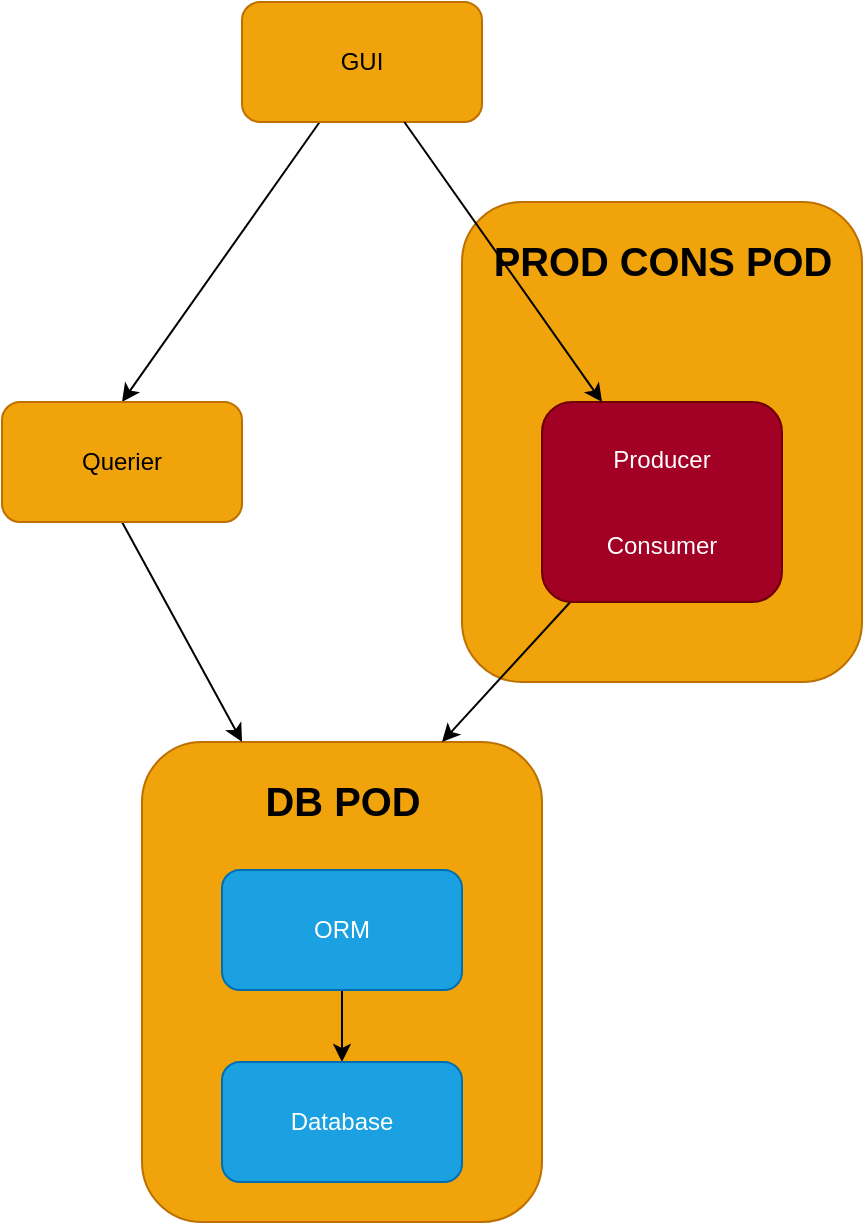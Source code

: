 <mxfile>
    <diagram id="oj54Lbj18-KllZotTanI" name="Page-1">
        <mxGraphModel dx="486" dy="702" grid="1" gridSize="10" guides="1" tooltips="1" connect="1" arrows="1" fold="1" page="1" pageScale="1" pageWidth="850" pageHeight="1100" math="0" shadow="0">
            <root>
                <mxCell id="0"/>
                <mxCell id="1" parent="0"/>
                <mxCell id="2" value="" style="rounded=1;whiteSpace=wrap;html=1;fillColor=#f0a30a;fontColor=#000000;strokeColor=#BD7000;" parent="1" vertex="1">
                    <mxGeometry x="240" y="430" width="200" height="240" as="geometry"/>
                </mxCell>
                <mxCell id="18" style="edgeStyle=none;html=1;entryX=0.25;entryY=0;entryDx=0;entryDy=0;exitX=0.5;exitY=1;exitDx=0;exitDy=0;" parent="1" target="2" edge="1" source="32">
                    <mxGeometry relative="1" as="geometry">
                        <mxPoint x="220.625" y="240" as="sourcePoint"/>
                    </mxGeometry>
                </mxCell>
                <mxCell id="14" value="" style="edgeStyle=none;html=1;" parent="1" source="11" target="13" edge="1">
                    <mxGeometry relative="1" as="geometry"/>
                </mxCell>
                <mxCell id="11" value="ORM" style="whiteSpace=wrap;html=1;rounded=1;fillColor=#1ba1e2;fontColor=#ffffff;strokeColor=#006EAF;" parent="1" vertex="1">
                    <mxGeometry x="280" y="494" width="120" height="60" as="geometry"/>
                </mxCell>
                <mxCell id="13" value="Database" style="whiteSpace=wrap;html=1;rounded=1;fillColor=#1ba1e2;fontColor=#ffffff;strokeColor=#006EAF;" parent="1" vertex="1">
                    <mxGeometry x="280" y="590" width="120" height="60" as="geometry"/>
                </mxCell>
                <mxCell id="27" style="edgeStyle=none;html=1;entryX=0.5;entryY=0;entryDx=0;entryDy=0;" parent="1" source="28" target="32" edge="1">
                    <mxGeometry relative="1" as="geometry"/>
                </mxCell>
                <mxCell id="28" value="GUI" style="rounded=1;whiteSpace=wrap;html=1;fillColor=#f0a30a;fontColor=#000000;strokeColor=#BD7000;" parent="1" vertex="1">
                    <mxGeometry x="290" y="60" width="120" height="60" as="geometry"/>
                </mxCell>
                <mxCell id="32" value="Querier" style="rounded=1;whiteSpace=wrap;html=1;fillColor=#f0a30a;fontColor=#000000;strokeColor=#BD7000;" parent="1" vertex="1">
                    <mxGeometry x="170" y="260" width="120" height="60" as="geometry"/>
                </mxCell>
                <mxCell id="35" value="&lt;h5&gt;DB POD&lt;/h5&gt;" style="text;html=1;fontSize=24;fontStyle=1;verticalAlign=middle;align=center;fillColor=none;shadow=1;fontColor=#000000;" parent="1" vertex="1">
                    <mxGeometry x="290" y="440" width="100" height="40" as="geometry"/>
                </mxCell>
                <mxCell id="36" value="" style="rounded=1;whiteSpace=wrap;html=1;fillColor=#f0a30a;fontColor=#000000;strokeColor=#BD7000;" vertex="1" parent="1">
                    <mxGeometry x="400" y="160" width="200" height="240" as="geometry"/>
                </mxCell>
                <mxCell id="37" style="edgeStyle=none;html=1;entryX=0.75;entryY=0;entryDx=0;entryDy=0;" edge="1" parent="1" source="29" target="2">
                    <mxGeometry relative="1" as="geometry"/>
                </mxCell>
                <mxCell id="29" value="Producer&lt;br&gt;&lt;br&gt;&lt;br&gt;Consumer" style="whiteSpace=wrap;html=1;rounded=1;fillColor=#a20025;fontColor=#ffffff;strokeColor=#6F0000;" parent="1" vertex="1">
                    <mxGeometry x="440" y="260" width="120" height="100" as="geometry"/>
                </mxCell>
                <mxCell id="26" style="edgeStyle=none;html=1;entryX=0.25;entryY=0;entryDx=0;entryDy=0;" parent="1" source="28" edge="1" target="29">
                    <mxGeometry relative="1" as="geometry">
                        <mxPoint x="430" y="185" as="targetPoint"/>
                    </mxGeometry>
                </mxCell>
                <mxCell id="38" value="&lt;h5&gt;PROD CONS POD&lt;/h5&gt;" style="text;html=1;fontSize=24;fontStyle=1;verticalAlign=middle;align=center;fillColor=none;shadow=1;fontColor=#000000;" vertex="1" parent="1">
                    <mxGeometry x="450" y="170" width="100" height="40" as="geometry"/>
                </mxCell>
            </root>
        </mxGraphModel>
    </diagram>
</mxfile>